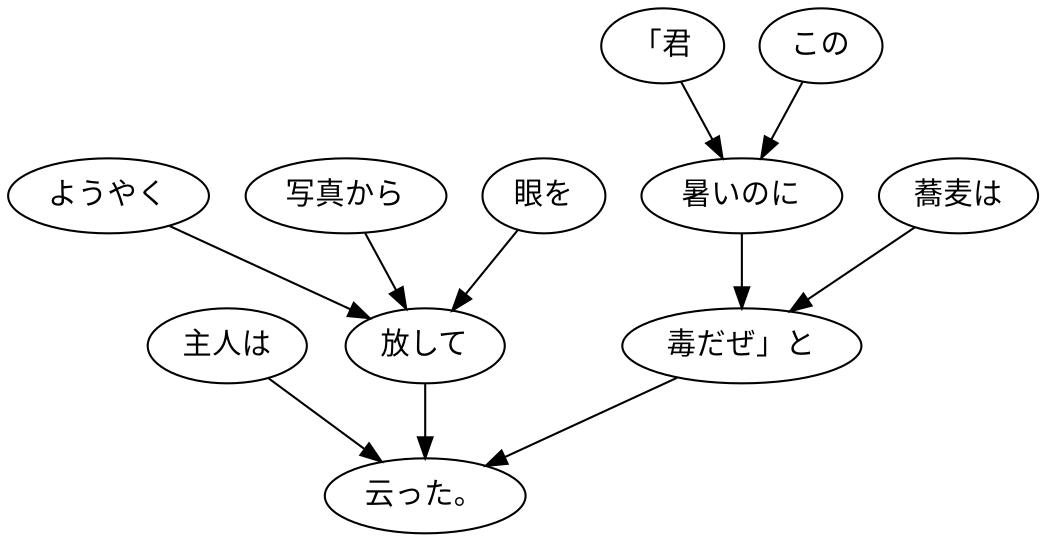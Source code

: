 digraph graph3511 {
	node0 [label="主人は"];
	node1 [label="ようやく"];
	node2 [label="写真から"];
	node3 [label="眼を"];
	node4 [label="放して"];
	node5 [label="「君"];
	node6 [label="この"];
	node7 [label="暑いのに"];
	node8 [label="蕎麦は"];
	node9 [label="毒だぜ」と"];
	node10 [label="云った。"];
	node0 -> node10;
	node1 -> node4;
	node2 -> node4;
	node3 -> node4;
	node4 -> node10;
	node5 -> node7;
	node6 -> node7;
	node7 -> node9;
	node8 -> node9;
	node9 -> node10;
}
